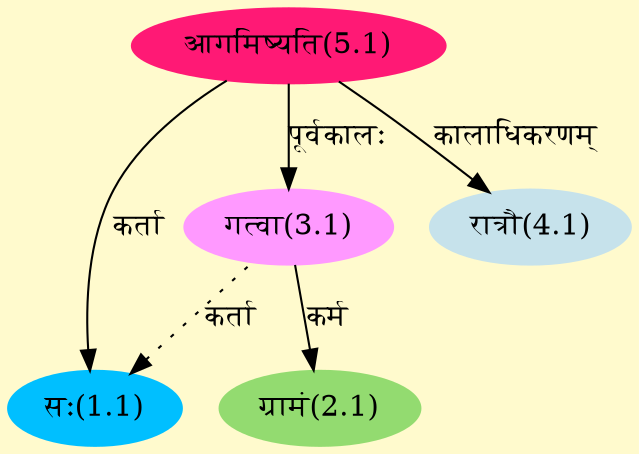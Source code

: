 digraph G{
rankdir=BT;
 compound=true;
 bgcolor="lemonchiffon1";
Node1_1 [style=filled, color="#00BFFF" label = "सः(1.1)"]
Node5_1 [style=filled, color="#FF1975" label = "आगमिष्यति(5.1)"]
Node3_1 [style=filled, color="#FF99FF" label = "गत्वा(3.1)"]
Node2_1 [style=filled, color="#93DB70" label = "ग्रामं(2.1)"]
Node4_1 [style=filled, color="#C6E2EB" label = "रात्रौ(4.1)"]
/* Start of Relations section */

Node1_1 -> Node5_1 [  label="कर्ता"  dir="back" ]
Node1_1 -> Node3_1 [ style=dotted label="कर्ता"  dir="back" ]
Node2_1 -> Node3_1 [  label="कर्म"  dir="back" ]
Node3_1 -> Node5_1 [  label="पूर्वकालः"  dir="back" ]
Node4_1 -> Node5_1 [  label="कालाधिकरणम्"  dir="back" ]
}
